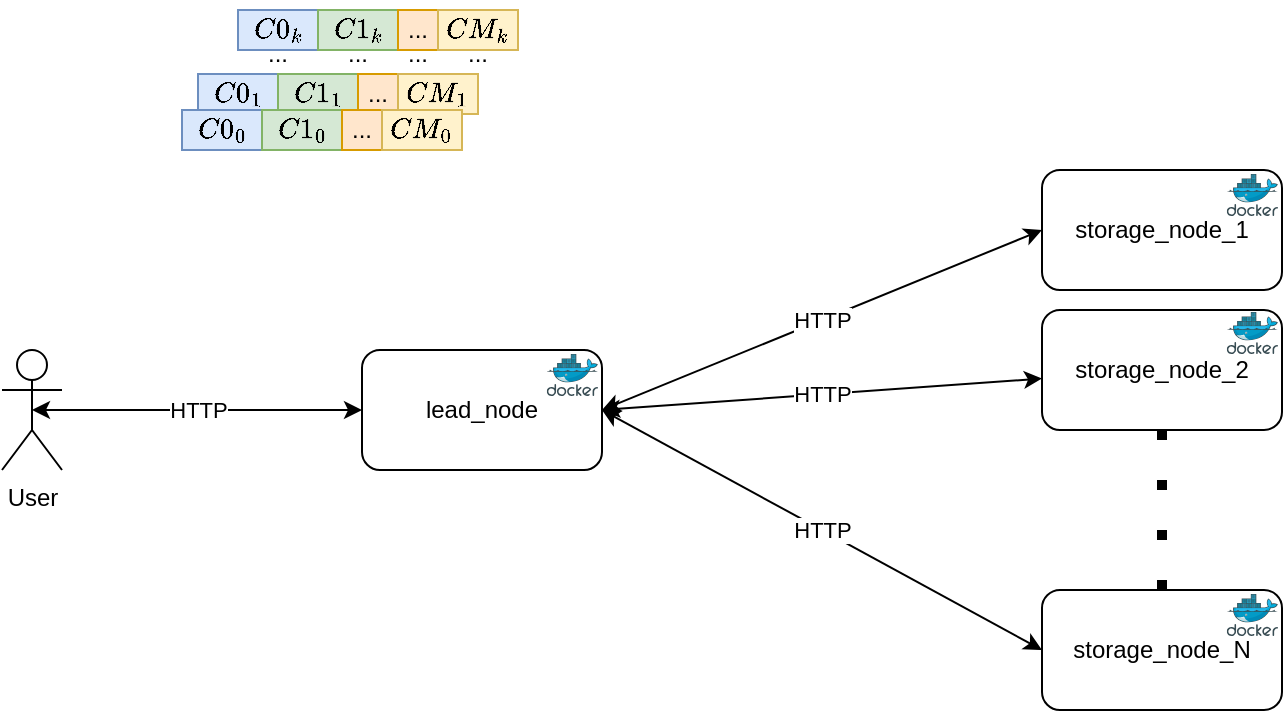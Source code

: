 <mxfile version="25.0.1">
  <diagram name="Side-1" id="NHAgeWhEGQmmEM6n7HXk">
    <mxGraphModel dx="500" dy="296" grid="1" gridSize="10" guides="1" tooltips="1" connect="1" arrows="1" fold="1" page="1" pageScale="1" pageWidth="3300" pageHeight="4681" math="1" shadow="0">
      <root>
        <mxCell id="0" />
        <mxCell id="1" parent="0" />
        <mxCell id="SFgKOH9r3m3D4WPlFbOF-20" value="\(C0_1\)" style="rounded=0;whiteSpace=wrap;html=1;fillColor=#dae8fc;strokeColor=#6c8ebf;" vertex="1" parent="1">
          <mxGeometry x="268" y="112" width="40" height="20" as="geometry" />
        </mxCell>
        <mxCell id="SFgKOH9r3m3D4WPlFbOF-21" value="\(C1_1\)" style="rounded=0;whiteSpace=wrap;html=1;fillColor=#d5e8d4;strokeColor=#82b366;" vertex="1" parent="1">
          <mxGeometry x="308" y="112" width="40" height="20" as="geometry" />
        </mxCell>
        <mxCell id="SFgKOH9r3m3D4WPlFbOF-22" value="..." style="rounded=0;whiteSpace=wrap;html=1;fillColor=#ffe6cc;strokeColor=#d79b00;" vertex="1" parent="1">
          <mxGeometry x="348" y="112" width="20" height="20" as="geometry" />
        </mxCell>
        <mxCell id="SFgKOH9r3m3D4WPlFbOF-23" value="\(CM_1\)" style="rounded=0;whiteSpace=wrap;html=1;fillColor=#fff2cc;strokeColor=#d6b656;" vertex="1" parent="1">
          <mxGeometry x="368" y="112" width="40" height="20" as="geometry" />
        </mxCell>
        <mxCell id="SFgKOH9r3m3D4WPlFbOF-8" value="HTTP" style="rounded=0;orthogonalLoop=1;jettySize=auto;html=1;exitX=1;exitY=0.5;exitDx=0;exitDy=0;entryX=0;entryY=0.5;entryDx=0;entryDy=0;startArrow=classic;startFill=1;" edge="1" parent="1" source="SFgKOH9r3m3D4WPlFbOF-2" target="SFgKOH9r3m3D4WPlFbOF-4">
          <mxGeometry relative="1" as="geometry" />
        </mxCell>
        <mxCell id="SFgKOH9r3m3D4WPlFbOF-9" value="HTTP" style="rounded=0;orthogonalLoop=1;jettySize=auto;html=1;exitX=1;exitY=0.5;exitDx=0;exitDy=0;startArrow=classic;startFill=1;" edge="1" parent="1" source="SFgKOH9r3m3D4WPlFbOF-2" target="SFgKOH9r3m3D4WPlFbOF-5">
          <mxGeometry relative="1" as="geometry" />
        </mxCell>
        <mxCell id="SFgKOH9r3m3D4WPlFbOF-10" value="HTTP" style="rounded=0;orthogonalLoop=1;jettySize=auto;html=1;exitX=1;exitY=0.5;exitDx=0;exitDy=0;entryX=0;entryY=0.5;entryDx=0;entryDy=0;startArrow=classic;startFill=1;" edge="1" parent="1" source="SFgKOH9r3m3D4WPlFbOF-2" target="SFgKOH9r3m3D4WPlFbOF-6">
          <mxGeometry relative="1" as="geometry" />
        </mxCell>
        <mxCell id="SFgKOH9r3m3D4WPlFbOF-2" value="lead_node" style="rounded=1;whiteSpace=wrap;html=1;align=center;verticalAlign=middle;" vertex="1" parent="1">
          <mxGeometry x="350" y="250" width="120" height="60" as="geometry" />
        </mxCell>
        <mxCell id="SFgKOH9r3m3D4WPlFbOF-11" value="HTTP" style="edgeStyle=orthogonalEdgeStyle;rounded=0;orthogonalLoop=1;jettySize=auto;html=1;exitX=0.5;exitY=0.5;exitDx=0;exitDy=0;exitPerimeter=0;entryX=0;entryY=0.5;entryDx=0;entryDy=0;startArrow=classic;startFill=1;" edge="1" parent="1" source="SFgKOH9r3m3D4WPlFbOF-3" target="SFgKOH9r3m3D4WPlFbOF-2">
          <mxGeometry relative="1" as="geometry" />
        </mxCell>
        <mxCell id="SFgKOH9r3m3D4WPlFbOF-3" value="User" style="shape=umlActor;verticalLabelPosition=bottom;verticalAlign=top;html=1;outlineConnect=0;" vertex="1" parent="1">
          <mxGeometry x="170" y="250" width="30" height="60" as="geometry" />
        </mxCell>
        <mxCell id="SFgKOH9r3m3D4WPlFbOF-4" value="storage_node_1" style="rounded=1;whiteSpace=wrap;html=1;" vertex="1" parent="1">
          <mxGeometry x="690" y="160" width="120" height="60" as="geometry" />
        </mxCell>
        <mxCell id="SFgKOH9r3m3D4WPlFbOF-7" style="edgeStyle=orthogonalEdgeStyle;rounded=0;orthogonalLoop=1;jettySize=auto;html=1;exitX=0.5;exitY=1;exitDx=0;exitDy=0;entryX=0.5;entryY=0;entryDx=0;entryDy=0;dashed=1;dashPattern=1 4;strokeWidth=5;endArrow=none;endFill=0;targetPerimeterSpacing=12;sourcePerimeterSpacing=6;endSize=1;curved=0;" edge="1" parent="1" source="SFgKOH9r3m3D4WPlFbOF-5" target="SFgKOH9r3m3D4WPlFbOF-6">
          <mxGeometry relative="1" as="geometry" />
        </mxCell>
        <mxCell id="SFgKOH9r3m3D4WPlFbOF-5" value="storage_node_2" style="rounded=1;whiteSpace=wrap;html=1;" vertex="1" parent="1">
          <mxGeometry x="690" y="230" width="120" height="60" as="geometry" />
        </mxCell>
        <mxCell id="SFgKOH9r3m3D4WPlFbOF-6" value="storage_node_N" style="rounded=1;whiteSpace=wrap;html=1;" vertex="1" parent="1">
          <mxGeometry x="690" y="370" width="120" height="60" as="geometry" />
        </mxCell>
        <mxCell id="SFgKOH9r3m3D4WPlFbOF-12" value="" style="image;sketch=0;aspect=fixed;html=1;points=[];align=center;fontSize=12;image=img/lib/mscae/Docker.svg;" vertex="1" parent="1">
          <mxGeometry x="442.39" y="252" width="25.61" height="21" as="geometry" />
        </mxCell>
        <mxCell id="SFgKOH9r3m3D4WPlFbOF-13" value="" style="image;sketch=0;aspect=fixed;html=1;points=[];align=center;fontSize=12;image=img/lib/mscae/Docker.svg;" vertex="1" parent="1">
          <mxGeometry x="782.39" y="162" width="25.61" height="21" as="geometry" />
        </mxCell>
        <mxCell id="SFgKOH9r3m3D4WPlFbOF-14" value="" style="image;sketch=0;aspect=fixed;html=1;points=[];align=center;fontSize=12;image=img/lib/mscae/Docker.svg;" vertex="1" parent="1">
          <mxGeometry x="782.39" y="231" width="25.61" height="21" as="geometry" />
        </mxCell>
        <mxCell id="SFgKOH9r3m3D4WPlFbOF-15" value="" style="image;sketch=0;aspect=fixed;html=1;points=[];align=center;fontSize=12;image=img/lib/mscae/Docker.svg;" vertex="1" parent="1">
          <mxGeometry x="782.39" y="372" width="25.61" height="21" as="geometry" />
        </mxCell>
        <mxCell id="SFgKOH9r3m3D4WPlFbOF-16" value="\(C0_0\)" style="rounded=0;whiteSpace=wrap;html=1;fillColor=#dae8fc;strokeColor=#6c8ebf;" vertex="1" parent="1">
          <mxGeometry x="260" y="130" width="40" height="20" as="geometry" />
        </mxCell>
        <mxCell id="SFgKOH9r3m3D4WPlFbOF-17" value="\(C1_0\)" style="rounded=0;whiteSpace=wrap;html=1;fillColor=#d5e8d4;strokeColor=#82b366;" vertex="1" parent="1">
          <mxGeometry x="300" y="130" width="40" height="20" as="geometry" />
        </mxCell>
        <mxCell id="SFgKOH9r3m3D4WPlFbOF-18" value="..." style="rounded=0;whiteSpace=wrap;html=1;fillColor=#ffe6cc;strokeColor=#d79b00;" vertex="1" parent="1">
          <mxGeometry x="340" y="130" width="20" height="20" as="geometry" />
        </mxCell>
        <mxCell id="SFgKOH9r3m3D4WPlFbOF-19" value="\(CM_0\)" style="rounded=0;whiteSpace=wrap;html=1;fillColor=#fff2cc;strokeColor=#d6b656;" vertex="1" parent="1">
          <mxGeometry x="360" y="130" width="40" height="20" as="geometry" />
        </mxCell>
        <mxCell id="SFgKOH9r3m3D4WPlFbOF-24" value="\(C0_k\)" style="rounded=0;whiteSpace=wrap;html=1;fillColor=#dae8fc;strokeColor=#6c8ebf;" vertex="1" parent="1">
          <mxGeometry x="288" y="80" width="40" height="20" as="geometry" />
        </mxCell>
        <mxCell id="SFgKOH9r3m3D4WPlFbOF-25" value="\(C1_k\)" style="rounded=0;whiteSpace=wrap;html=1;fillColor=#d5e8d4;strokeColor=#82b366;" vertex="1" parent="1">
          <mxGeometry x="328" y="80" width="40" height="20" as="geometry" />
        </mxCell>
        <mxCell id="SFgKOH9r3m3D4WPlFbOF-26" value="..." style="rounded=0;whiteSpace=wrap;html=1;fillColor=#ffe6cc;strokeColor=#d79b00;" vertex="1" parent="1">
          <mxGeometry x="368" y="80" width="20" height="20" as="geometry" />
        </mxCell>
        <mxCell id="SFgKOH9r3m3D4WPlFbOF-27" value="\(CM_k\)" style="rounded=0;whiteSpace=wrap;html=1;fillColor=#fff2cc;strokeColor=#d6b656;" vertex="1" parent="1">
          <mxGeometry x="388" y="80" width="40" height="20" as="geometry" />
        </mxCell>
        <mxCell id="SFgKOH9r3m3D4WPlFbOF-28" value="..." style="rounded=0;whiteSpace=wrap;html=1;fillColor=none;strokeColor=none;" vertex="1" parent="1">
          <mxGeometry x="298" y="92" width="20" height="20" as="geometry" />
        </mxCell>
        <mxCell id="SFgKOH9r3m3D4WPlFbOF-29" value="..." style="rounded=0;whiteSpace=wrap;html=1;fillColor=none;strokeColor=none;" vertex="1" parent="1">
          <mxGeometry x="338" y="92" width="20" height="20" as="geometry" />
        </mxCell>
        <mxCell id="SFgKOH9r3m3D4WPlFbOF-30" value="..." style="rounded=0;whiteSpace=wrap;html=1;fillColor=none;strokeColor=none;" vertex="1" parent="1">
          <mxGeometry x="398" y="92" width="20" height="20" as="geometry" />
        </mxCell>
        <mxCell id="SFgKOH9r3m3D4WPlFbOF-31" value="..." style="rounded=0;whiteSpace=wrap;html=1;fillColor=none;strokeColor=none;" vertex="1" parent="1">
          <mxGeometry x="368" y="92" width="20" height="20" as="geometry" />
        </mxCell>
      </root>
    </mxGraphModel>
  </diagram>
</mxfile>

